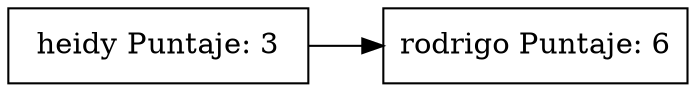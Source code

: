 digraph G{ 
rankdir=LR 
node[ shape = box] 
0[label = "heidy Puntaje: 3" width=2.0 ]; 
1[label = "rodrigo Puntaje: 6" width=2.0 ]; 
0 -> 1 
}